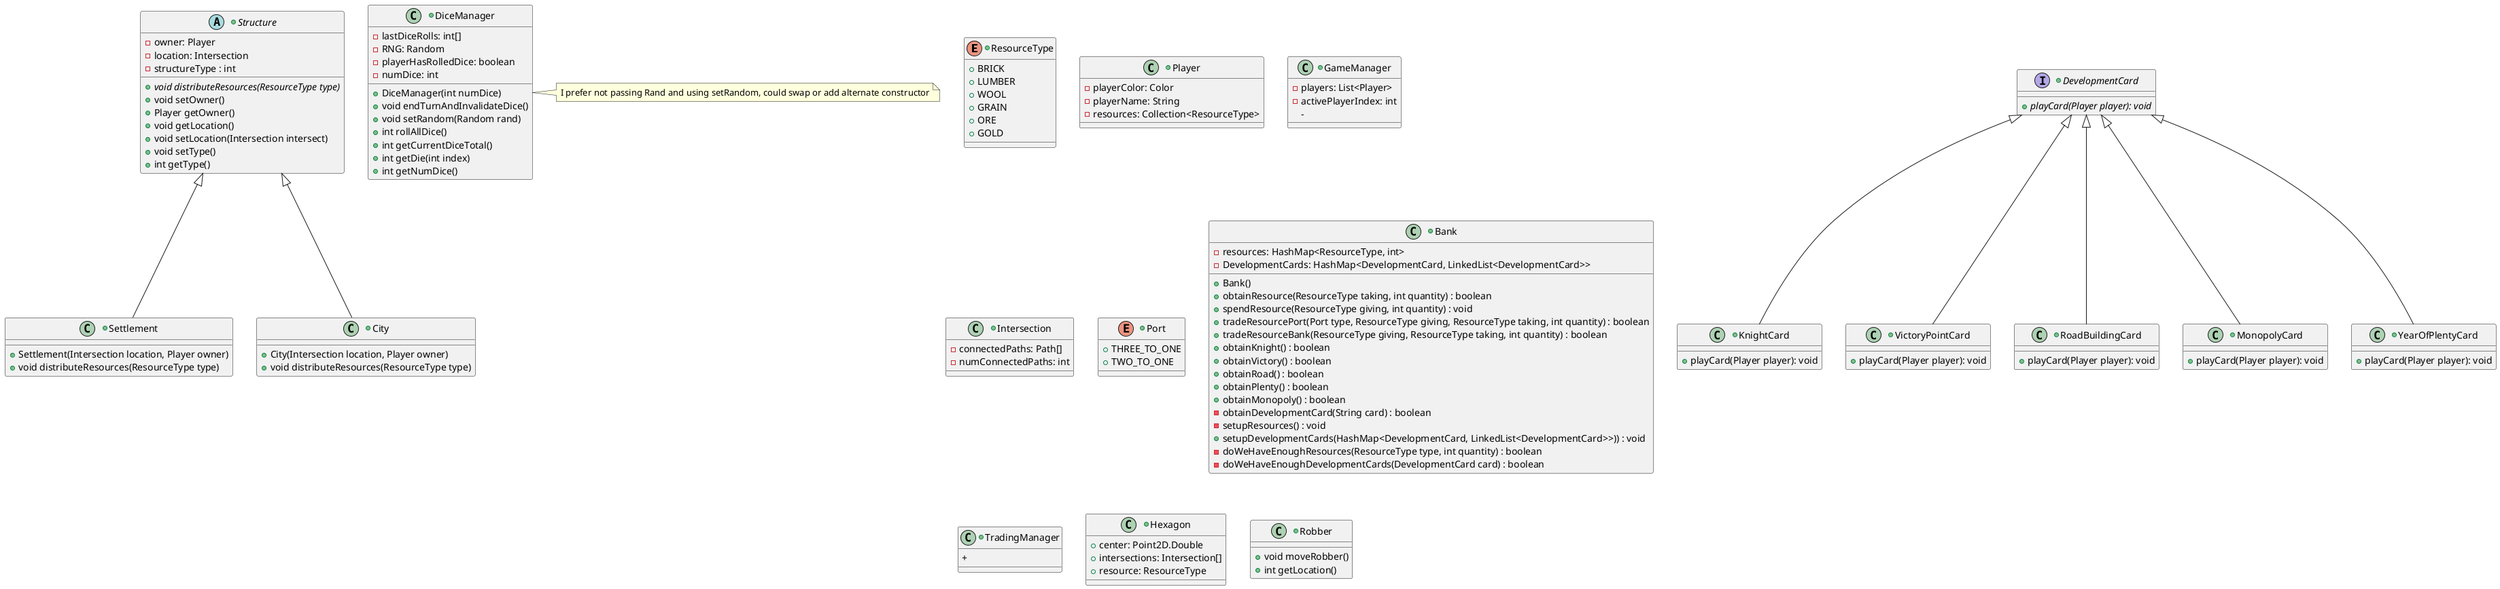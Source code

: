 @startuml
'note "Some example plantUML code for a class diagram." as N1

+enum ResourceType{
+ BRICK
+ LUMBER
+ WOOL
+ GRAIN
+ ORE
+ GOLD
}

+class Player{
-playerColor: Color
-playerName: String
-resources: Collection<ResourceType>
}

+class GameManager{
- players: List<Player>
- activePlayerIndex: int
-
}

+class Intersection{
- connectedPaths: Path[]
- numConnectedPaths: int
}

+enum Port {
+ THREE_TO_ONE
+ TWO_TO_ONE
}

+class Bank {
- resources: HashMap<ResourceType, int>
- DevelopmentCards: HashMap<DevelopmentCard, LinkedList<DevelopmentCard>>
+ Bank()
+ obtainResource(ResourceType taking, int quantity) : boolean
+ spendResource(ResourceType giving, int quantity) : void
+ tradeResourcePort(Port type, ResourceType giving, ResourceType taking, int quantity) : boolean
+ tradeResourceBank(ResourceType giving, ResourceType taking, int quantity) : boolean
+ obtainKnight() : boolean
+ obtainVictory() : boolean
+ obtainRoad() : boolean
+ obtainPlenty() : boolean
+ obtainMonopoly() : boolean
- obtainDevelopmentCard(String card) : boolean
- setupResources() : void
+ setupDevelopmentCards(HashMap<DevelopmentCard, LinkedList<DevelopmentCard>>)) : void
- doWeHaveEnoughResources(ResourceType type, int quantity) : boolean
- doWeHaveEnoughDevelopmentCards(DevelopmentCard card) : boolean
}

+abstract Structure{
- owner: Player
- location: Intersection
- structureType : int
+ //void distributeResources(ResourceType type)//
+ void setOwner()
+ Player getOwner()
+ void getLocation()
+ void setLocation(Intersection intersect)
+ void setType()
+ int getType()
}

+class Settlement{
+ Settlement(Intersection location, Player owner)
+ void distributeResources(ResourceType type)
}

+class City{
+ City(Intersection location, Player owner)
+ void distributeResources(ResourceType type)
}

City -u-|> Structure
Settlement -u-|> Structure

+abstract DevelopmentCard{
}

+class TradingManager{
+
}

+class Hexagon{
+ center: Point2D.Double
+ intersections: Intersection[]
+ resource: ResourceType
}

'+class BoardTile{
'}

+class Robber{
+ void moveRobber()
+ int getLocation()
}

+class DiceManager{

- lastDiceRolls: int[]
- RNG: Random
- playerHasRolledDice: boolean
- numDice: int

+ DiceManager(int numDice)
+ void endTurnAndInvalidateDice()
+ void setRandom(Random rand)
+ int rollAllDice()
+ int getCurrentDiceTotal()
+ int getDie(int index)
+ int getNumDice()
}

note right of DiceManager:I prefer not passing Rand and using setRandom, could swap or add alternate constructor

+interface DevelopmentCard {
    + //playCard(Player player): void//
}

+class KnightCard {
    + playCard(Player player): void
}

+class VictoryPointCard {
    + playCard(Player player): void
}

+class RoadBuildingCard {
    + playCard(Player player): void
}

+class MonopolyCard {
    + playCard(Player player): void
}

+class YearOfPlentyCard {
    + playCard(Player player): void
}

DevelopmentCard <|-- KnightCard
DevelopmentCard <|-- VictoryPointCard
DevelopmentCard <|-- RoadBuildingCard
DevelopmentCard <|-- MonopolyCard
DevelopmentCard <|-- YearOfPlentyCard


'+abstract Player{
'# wealth: int
'+{abstract} someMethodWhoseImplementationDiffersByPlayerType(): some_return_type
'+someMethodWhoseImplementationSameForAllPlayerType(): some_return_type
'-maybeSomePrivateMethod(): some_return_type
'}
'
'+class PlayerTypeA{
'+ someMethodWhoseImplementationDiffersByPlayerType(): some_return_type
'}
'
'note left of PlayerTypeA::someMethodWhoseImplementationDiffersByPlayerType
'override this method here
'end note
'
'+class PlayerTypeB{
'+ someMethodWhoseImplementationDiffersByPlayerType(): some_return_type
'}

'Game -r->"*" Player
'PlayerTypeA -u-|> Player
'PlayerTypeB -u-|> Player
'
'note "See documentation at https://plantuml.com/class-diagram" as N2


@enduml
